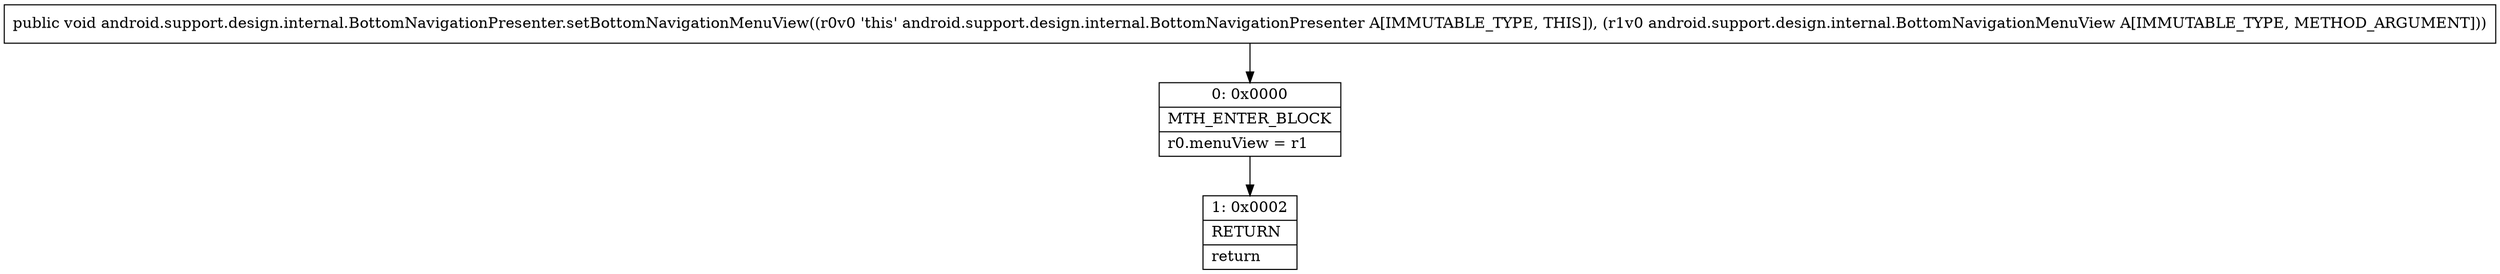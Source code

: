 digraph "CFG forandroid.support.design.internal.BottomNavigationPresenter.setBottomNavigationMenuView(Landroid\/support\/design\/internal\/BottomNavigationMenuView;)V" {
Node_0 [shape=record,label="{0\:\ 0x0000|MTH_ENTER_BLOCK\l|r0.menuView = r1\l}"];
Node_1 [shape=record,label="{1\:\ 0x0002|RETURN\l|return\l}"];
MethodNode[shape=record,label="{public void android.support.design.internal.BottomNavigationPresenter.setBottomNavigationMenuView((r0v0 'this' android.support.design.internal.BottomNavigationPresenter A[IMMUTABLE_TYPE, THIS]), (r1v0 android.support.design.internal.BottomNavigationMenuView A[IMMUTABLE_TYPE, METHOD_ARGUMENT])) }"];
MethodNode -> Node_0;
Node_0 -> Node_1;
}

